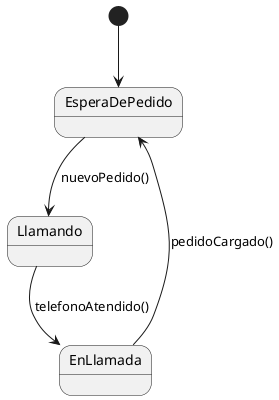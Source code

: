 @startuml Telefono
    [*] --> EsperaDePedido
    EsperaDePedido --> Llamando : nuevoPedido()
    Llamando --> EnLlamada: telefonoAtendido()
    EnLlamada --> EsperaDePedido : pedidoCargado()
@endumlx